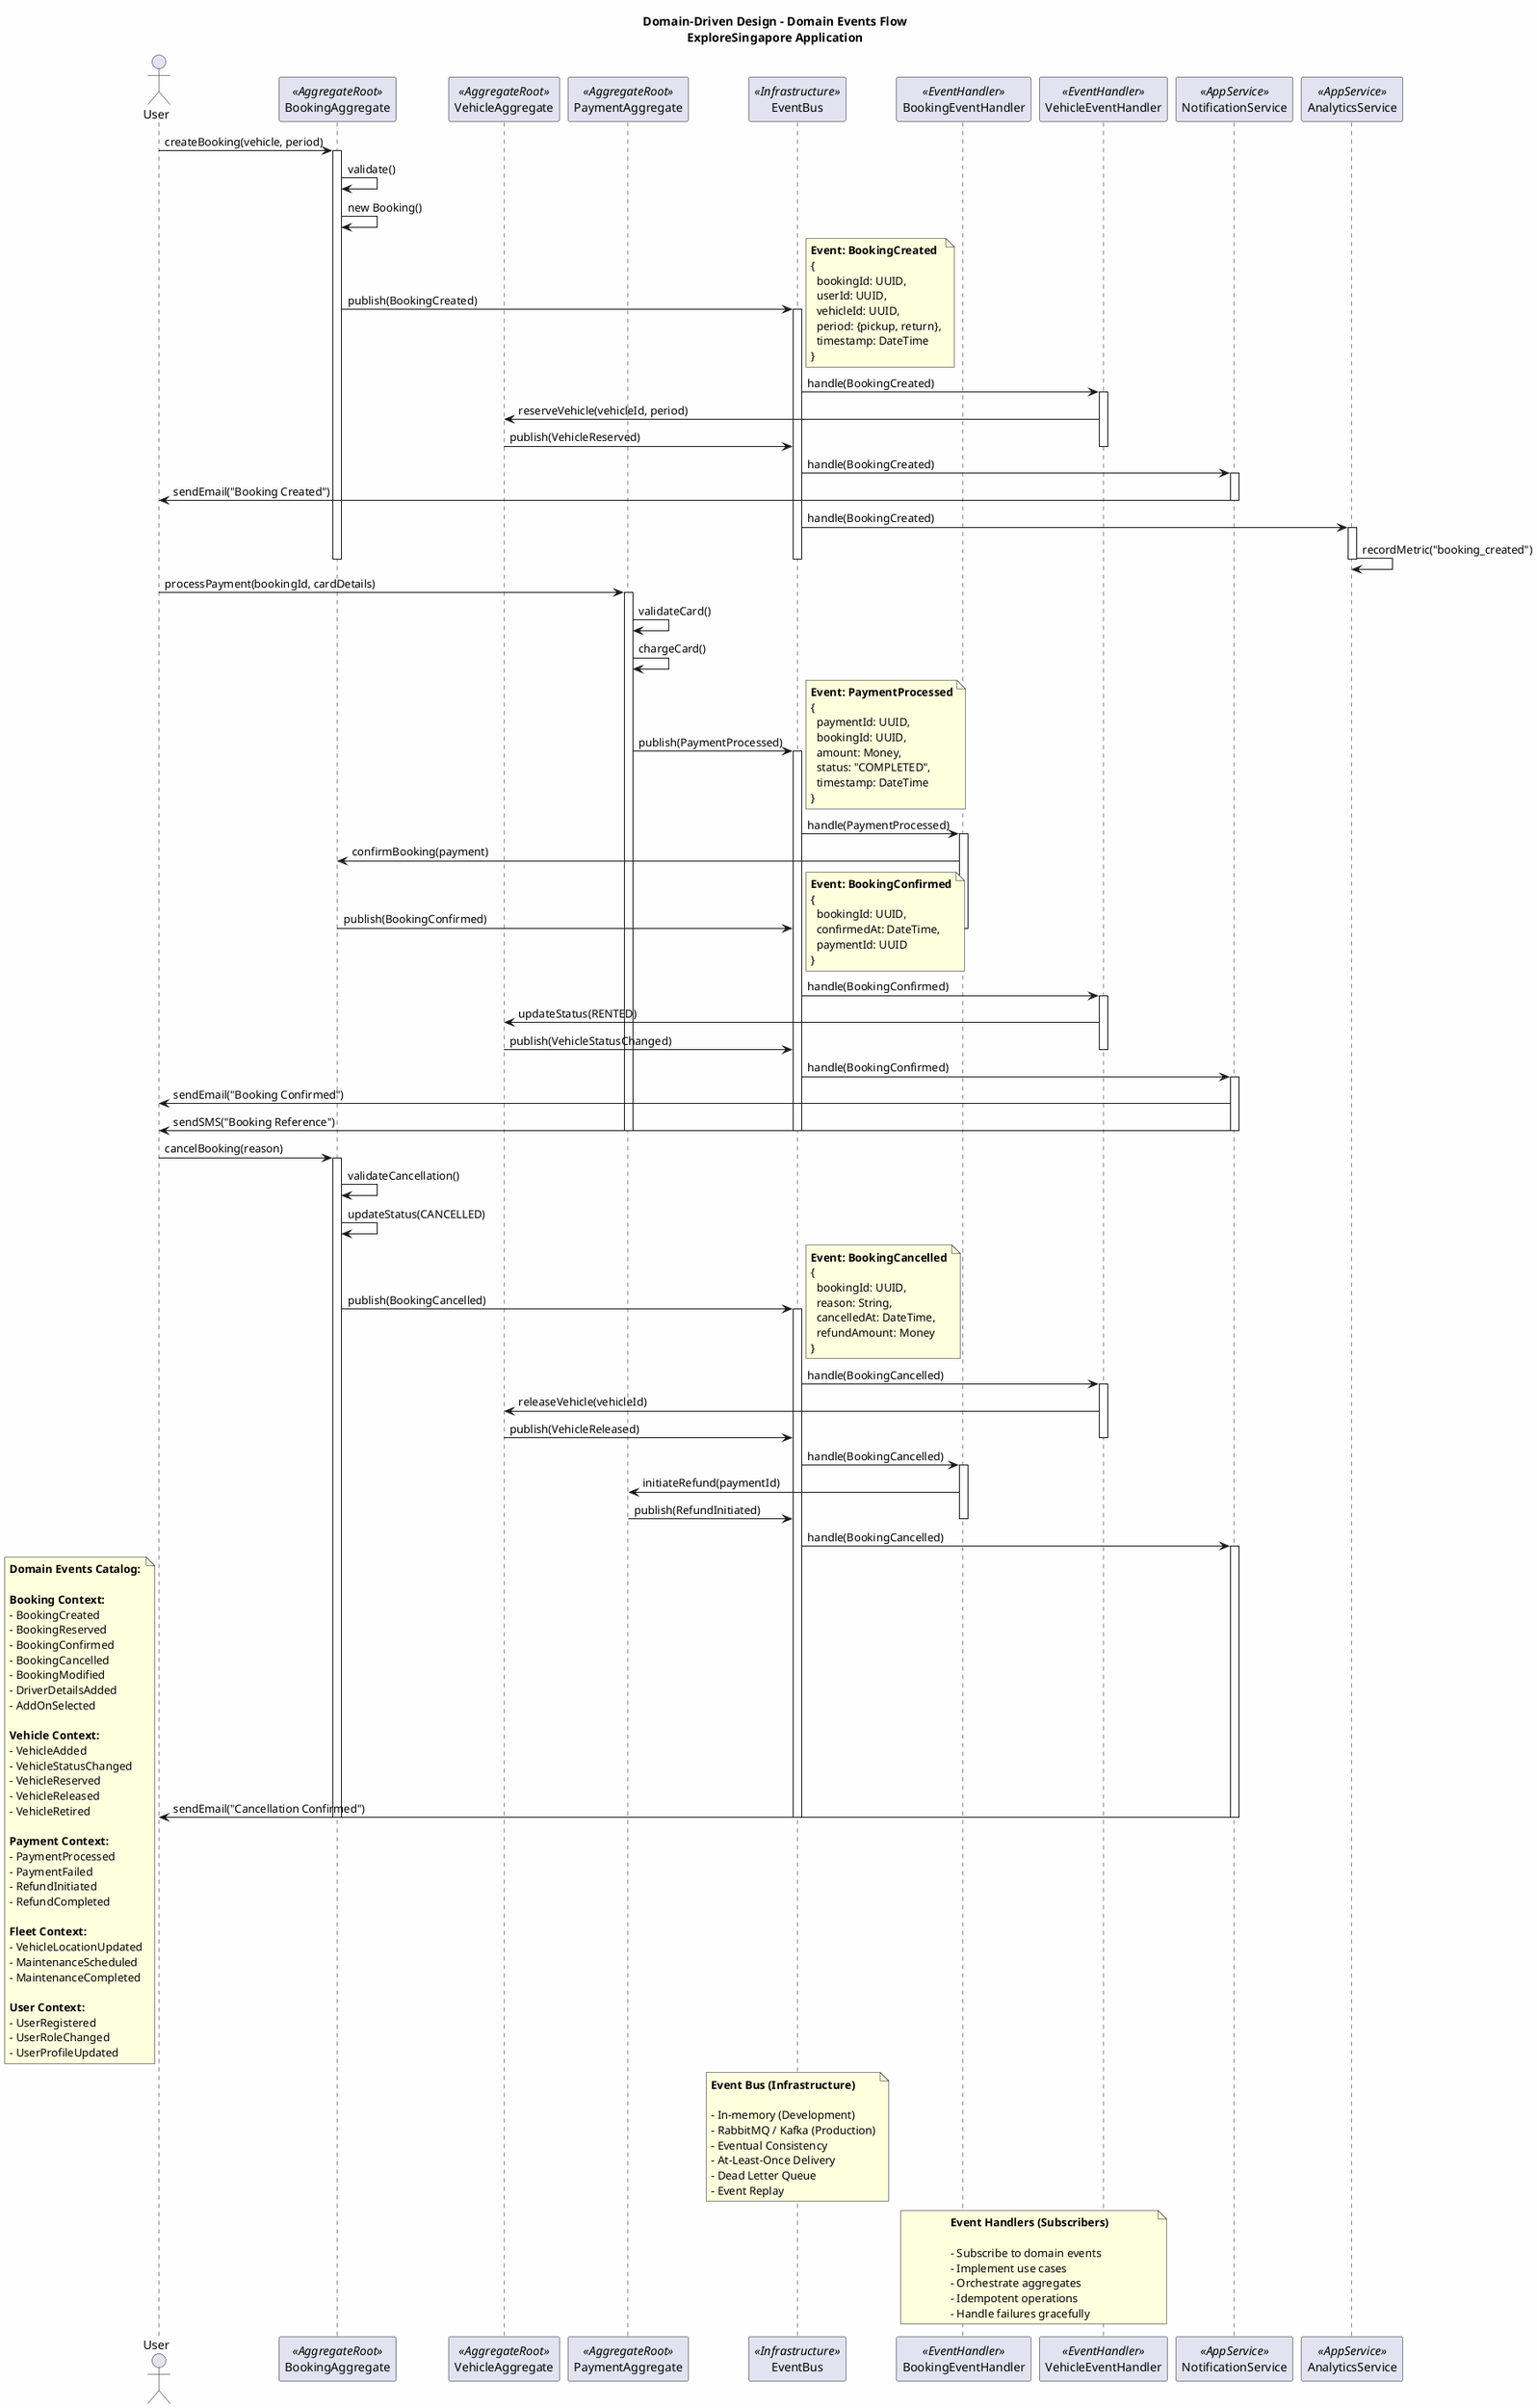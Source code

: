 @startuml DDD Domain Events
skinparam backgroundColor #FEFEFE

title Domain-Driven Design - Domain Events Flow\nExploreSingapore Application

' Actors
actor "User" as user
participant "BookingAggregate" as booking_agg <<AggregateRoot>>
participant "VehicleAggregate" as vehicle_agg <<AggregateRoot>>
participant "PaymentAggregate" as payment_agg <<AggregateRoot>>
participant "EventBus" as event_bus <<Infrastructure>>
participant "BookingEventHandler" as booking_handler <<EventHandler>>
participant "VehicleEventHandler" as vehicle_handler <<EventHandler>>
participant "NotificationService" as notification <<AppService>>
participant "AnalyticsService" as analytics <<AppService>>

' Event Flow 1: Booking Created
user -> booking_agg : createBooking(vehicle, period)
activate booking_agg

booking_agg -> booking_agg : validate()
booking_agg -> booking_agg : new Booking()

booking_agg -> event_bus : publish(BookingCreated)
note right
    **Event: BookingCreated**
    {
      bookingId: UUID,
      userId: UUID,
      vehicleId: UUID,
      period: {pickup, return},
      timestamp: DateTime
    }
end note
activate event_bus

event_bus -> vehicle_handler : handle(BookingCreated)
activate vehicle_handler
vehicle_handler -> vehicle_agg : reserveVehicle(vehicleId, period)
vehicle_agg -> event_bus : publish(VehicleReserved)
deactivate vehicle_handler

event_bus -> notification : handle(BookingCreated)
activate notification
notification -> user : sendEmail("Booking Created")
deactivate notification

event_bus -> analytics : handle(BookingCreated)
activate analytics
analytics -> analytics : recordMetric("booking_created")
deactivate analytics

deactivate event_bus
deactivate booking_agg

' Event Flow 2: Payment Processed
user -> payment_agg : processPayment(bookingId, cardDetails)
activate payment_agg

payment_agg -> payment_agg : validateCard()
payment_agg -> payment_agg : chargeCard()

payment_agg -> event_bus : publish(PaymentProcessed)
note right
    **Event: PaymentProcessed**
    {
      paymentId: UUID,
      bookingId: UUID,
      amount: Money,
      status: "COMPLETED",
      timestamp: DateTime
    }
end note
activate event_bus

event_bus -> booking_handler : handle(PaymentProcessed)
activate booking_handler
booking_handler -> booking_agg : confirmBooking(payment)
booking_agg -> event_bus : publish(BookingConfirmed)
note right
    **Event: BookingConfirmed**
    {
      bookingId: UUID,
      confirmedAt: DateTime,
      paymentId: UUID
    }
end note
deactivate booking_handler

event_bus -> vehicle_handler : handle(BookingConfirmed)
activate vehicle_handler
vehicle_handler -> vehicle_agg : updateStatus(RENTED)
vehicle_agg -> event_bus : publish(VehicleStatusChanged)
deactivate vehicle_handler

event_bus -> notification : handle(BookingConfirmed)
activate notification
notification -> user : sendEmail("Booking Confirmed")
notification -> user : sendSMS("Booking Reference")
deactivate notification

deactivate event_bus
deactivate payment_agg

' Event Flow 3: Booking Cancelled
user -> booking_agg : cancelBooking(reason)
activate booking_agg

booking_agg -> booking_agg : validateCancellation()
booking_agg -> booking_agg : updateStatus(CANCELLED)

booking_agg -> event_bus : publish(BookingCancelled)
note right
    **Event: BookingCancelled**
    {
      bookingId: UUID,
      reason: String,
      cancelledAt: DateTime,
      refundAmount: Money
    }
end note
activate event_bus

event_bus -> vehicle_handler : handle(BookingCancelled)
activate vehicle_handler
vehicle_handler -> vehicle_agg : releaseVehicle(vehicleId)
vehicle_agg -> event_bus : publish(VehicleReleased)
deactivate vehicle_handler

event_bus -> booking_handler : handle(BookingCancelled)
activate booking_handler
booking_handler -> payment_agg : initiateRefund(paymentId)
payment_agg -> event_bus : publish(RefundInitiated)
deactivate booking_handler

event_bus -> notification : handle(BookingCancelled)
activate notification
notification -> user : sendEmail("Cancellation Confirmed")
deactivate notification

deactivate event_bus
deactivate booking_agg

note over event_bus
    **Event Bus (Infrastructure)**
    
    - In-memory (Development)
    - RabbitMQ / Kafka (Production)
    - Eventual Consistency
    - At-Least-Once Delivery
    - Dead Letter Queue
    - Event Replay
end note

note over booking_handler, vehicle_handler
    **Event Handlers (Subscribers)**
    
    - Subscribe to domain events
    - Implement use cases
    - Orchestrate aggregates
    - Idempotent operations
    - Handle failures gracefully
end note

' Domain Events Catalog
note bottom
    **Domain Events Catalog:**
    
    **Booking Context:**
    - BookingCreated
    - BookingReserved
    - BookingConfirmed
    - BookingCancelled
    - BookingModified
    - DriverDetailsAdded
    - AddOnSelected
    
    **Vehicle Context:**
    - VehicleAdded
    - VehicleStatusChanged
    - VehicleReserved
    - VehicleReleased
    - VehicleRetired
    
    **Payment Context:**
    - PaymentProcessed
    - PaymentFailed
    - RefundInitiated
    - RefundCompleted
    
    **Fleet Context:**
    - VehicleLocationUpdated
    - MaintenanceScheduled
    - MaintenanceCompleted
    
    **User Context:**
    - UserRegistered
    - UserRoleChanged
    - UserProfileUpdated
end note

@enduml
